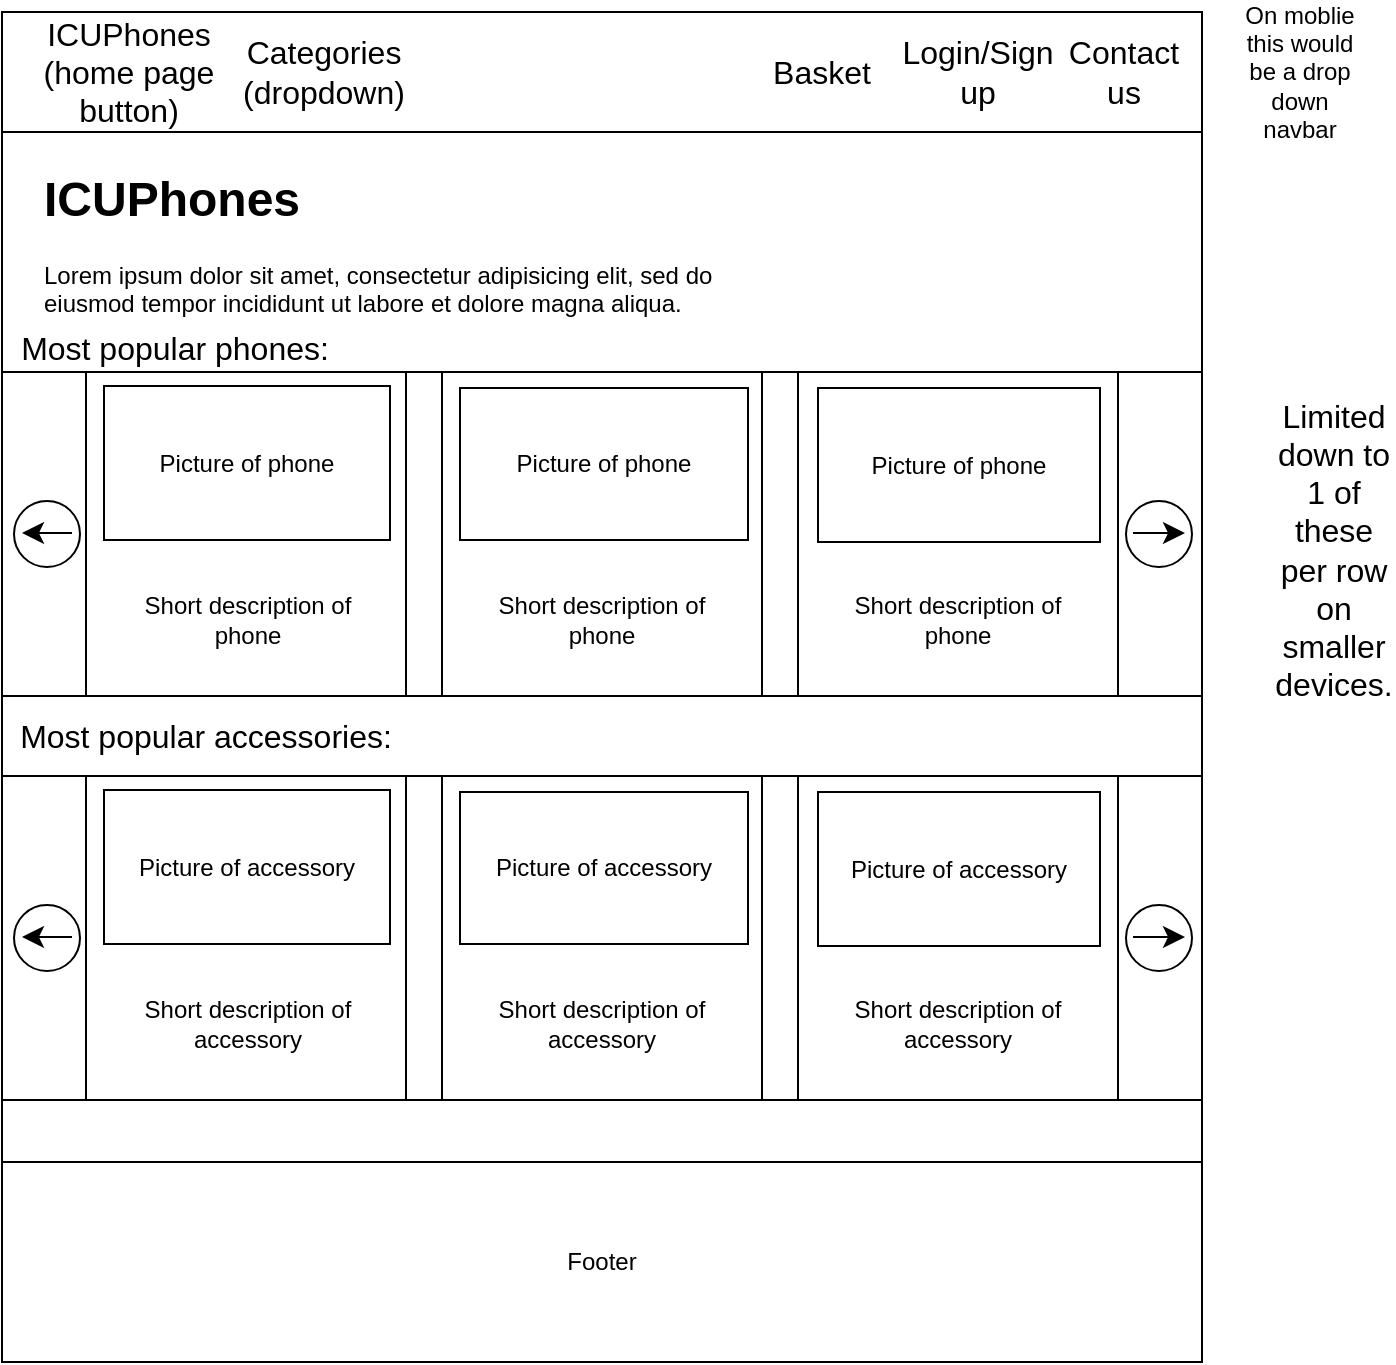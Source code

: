 <mxfile version="23.1.7" type="onedrive" pages="8">
  <diagram name="Home page" id="2J3tJFXeHp1UOmPfLcGs">
    <mxGraphModel grid="0" page="0" gridSize="10" guides="1" tooltips="1" connect="1" arrows="1" fold="1" pageScale="1" pageWidth="827" pageHeight="1169" math="0" shadow="0">
      <root>
        <mxCell id="0" />
        <mxCell id="1" parent="0" />
        <mxCell id="04mF1oczm_JuJKHATLaZ-1" value="" style="rounded=0;whiteSpace=wrap;html=1;" vertex="1" parent="1">
          <mxGeometry x="-83" y="-112" width="600" height="675" as="geometry" />
        </mxCell>
        <mxCell id="04mF1oczm_JuJKHATLaZ-4" value="" style="rounded=0;whiteSpace=wrap;html=1;" vertex="1" parent="1">
          <mxGeometry x="-83" y="-112" width="600" height="60" as="geometry" />
        </mxCell>
        <mxCell id="04mF1oczm_JuJKHATLaZ-5" value="ICUPhones (home page button)" style="text;html=1;align=center;verticalAlign=middle;whiteSpace=wrap;rounded=0;;fontSize=16;" vertex="1" parent="1">
          <mxGeometry x="-77" y="-97" width="115" height="30" as="geometry" />
        </mxCell>
        <mxCell id="04mF1oczm_JuJKHATLaZ-6" value="Contact us" style="text;html=1;align=center;verticalAlign=middle;whiteSpace=wrap;rounded=0;;fontSize=16;" vertex="1" parent="1">
          <mxGeometry x="448" y="-97" width="60" height="30" as="geometry" />
        </mxCell>
        <mxCell id="04mF1oczm_JuJKHATLaZ-7" value="Login/Sign up" style="text;html=1;align=center;verticalAlign=middle;whiteSpace=wrap;rounded=0;;fontSize=16;" vertex="1" parent="1">
          <mxGeometry x="375" y="-97" width="60" height="30" as="geometry" />
        </mxCell>
        <mxCell id="04mF1oczm_JuJKHATLaZ-10" value="Basket" style="text;html=1;align=center;verticalAlign=middle;whiteSpace=wrap;rounded=0;;fontSize=16;" vertex="1" parent="1">
          <mxGeometry x="297" y="-97" width="60" height="30" as="geometry" />
        </mxCell>
        <mxCell id="04mF1oczm_JuJKHATLaZ-11" value="Footer" style="rounded=0;whiteSpace=wrap;html=1;" vertex="1" parent="1">
          <mxGeometry x="-83" y="463" width="600" height="100" as="geometry" />
        </mxCell>
        <mxCell id="Ve1KUpYizb3Ycw6ySm-Z-1" value="&lt;h1&gt;ICUPhones&lt;/h1&gt;&lt;p&gt;Lorem ipsum dolor sit amet, consectetur adipisicing elit, sed do eiusmod tempor incididunt ut labore et dolore magna aliqua.&lt;/p&gt;" style="text;html=1;spacing=5;spacingTop=-20;whiteSpace=wrap;overflow=hidden;rounded=0;" vertex="1" parent="1">
          <mxGeometry x="-67" y="-38" width="350" height="120" as="geometry" />
        </mxCell>
        <mxCell id="Ve1KUpYizb3Ycw6ySm-Z-2" value="Most popular phones:" style="text;html=1;align=center;verticalAlign=middle;whiteSpace=wrap;rounded=0;;fontSize=16;" vertex="1" parent="1">
          <mxGeometry x="-77" y="41" width="161" height="30" as="geometry" />
        </mxCell>
        <mxCell id="Ve1KUpYizb3Ycw6ySm-Z-3" value="" style="rounded=0;whiteSpace=wrap;html=1;" vertex="1" parent="1">
          <mxGeometry x="-83" y="68" width="600" height="162" as="geometry" />
        </mxCell>
        <mxCell id="Ve1KUpYizb3Ycw6ySm-Z-4" value="Most popular accessories:" style="text;html=1;align=center;verticalAlign=middle;whiteSpace=wrap;rounded=0;;fontSize=16;" vertex="1" parent="1">
          <mxGeometry x="-77" y="235" width="192" height="30" as="geometry" />
        </mxCell>
        <mxCell id="Ve1KUpYizb3Ycw6ySm-Z-6" value="" style="rounded=0;whiteSpace=wrap;html=1;" vertex="1" parent="1">
          <mxGeometry x="-41" y="68" width="160" height="162" as="geometry" />
        </mxCell>
        <mxCell id="Ve1KUpYizb3Ycw6ySm-Z-7" value="" style="rounded=0;whiteSpace=wrap;html=1;" vertex="1" parent="1">
          <mxGeometry x="137" y="68" width="160" height="162" as="geometry" />
        </mxCell>
        <mxCell id="Ve1KUpYizb3Ycw6ySm-Z-8" value="" style="rounded=0;whiteSpace=wrap;html=1;" vertex="1" parent="1">
          <mxGeometry x="315" y="68" width="160" height="162" as="geometry" />
        </mxCell>
        <mxCell id="Ve1KUpYizb3Ycw6ySm-Z-9" value="" style="ellipse;whiteSpace=wrap;html=1;aspect=fixed;" vertex="1" parent="1">
          <mxGeometry x="-77" y="132.5" width="33" height="33" as="geometry" />
        </mxCell>
        <mxCell id="Ve1KUpYizb3Ycw6ySm-Z-10" value="" style="endArrow=classic;html=1;rounded=0;fontSize=12;startSize=8;endSize=8;" edge="1" parent="1">
          <mxGeometry width="50" height="50" relative="1" as="geometry">
            <mxPoint x="-48" y="148.5" as="sourcePoint" />
            <mxPoint x="-73" y="148.5" as="targetPoint" />
          </mxGeometry>
        </mxCell>
        <mxCell id="Ve1KUpYizb3Ycw6ySm-Z-13" value="" style="ellipse;whiteSpace=wrap;html=1;aspect=fixed;" vertex="1" parent="1">
          <mxGeometry x="479" y="132.5" width="33" height="33" as="geometry" />
        </mxCell>
        <mxCell id="Ve1KUpYizb3Ycw6ySm-Z-14" value="" style="endArrow=classic;html=1;rounded=0;fontSize=12;startSize=8;endSize=8;" edge="1" parent="1">
          <mxGeometry width="50" height="50" relative="1" as="geometry">
            <mxPoint x="482.5" y="148.5" as="sourcePoint" />
            <mxPoint x="508.5" y="148.5" as="targetPoint" />
          </mxGeometry>
        </mxCell>
        <mxCell id="Ve1KUpYizb3Ycw6ySm-Z-15" value="Picture of phone" style="rounded=0;whiteSpace=wrap;html=1;" vertex="1" parent="1">
          <mxGeometry x="-32" y="75" width="143" height="77" as="geometry" />
        </mxCell>
        <mxCell id="Ve1KUpYizb3Ycw6ySm-Z-16" value="Picture of phone" style="rounded=0;whiteSpace=wrap;html=1;" vertex="1" parent="1">
          <mxGeometry x="146" y="76" width="144" height="76" as="geometry" />
        </mxCell>
        <mxCell id="Ve1KUpYizb3Ycw6ySm-Z-17" value="Picture of phone" style="rounded=0;whiteSpace=wrap;html=1;" vertex="1" parent="1">
          <mxGeometry x="325" y="76" width="141" height="77" as="geometry" />
        </mxCell>
        <mxCell id="Ve1KUpYizb3Ycw6ySm-Z-18" value="Short description of phone" style="text;html=1;align=center;verticalAlign=middle;whiteSpace=wrap;rounded=0;;fontSize=12;" vertex="1" parent="1">
          <mxGeometry x="-31" y="159" width="142" height="66" as="geometry" />
        </mxCell>
        <mxCell id="Ve1KUpYizb3Ycw6ySm-Z-19" value="Short description of phone" style="text;html=1;align=center;verticalAlign=middle;whiteSpace=wrap;rounded=0;;fontSize=12;" vertex="1" parent="1">
          <mxGeometry x="146" y="159" width="142" height="66" as="geometry" />
        </mxCell>
        <mxCell id="Ve1KUpYizb3Ycw6ySm-Z-20" value="Short description of phone" style="text;html=1;align=center;verticalAlign=middle;whiteSpace=wrap;rounded=0;;fontSize=12;" vertex="1" parent="1">
          <mxGeometry x="324" y="159" width="142" height="66" as="geometry" />
        </mxCell>
        <mxCell id="Ve1KUpYizb3Ycw6ySm-Z-21" value="" style="rounded=0;whiteSpace=wrap;html=1;" vertex="1" parent="1">
          <mxGeometry x="-83" y="270" width="600" height="162" as="geometry" />
        </mxCell>
        <mxCell id="Ve1KUpYizb3Ycw6ySm-Z-22" value="" style="rounded=0;whiteSpace=wrap;html=1;" vertex="1" parent="1">
          <mxGeometry x="-41" y="270" width="160" height="162" as="geometry" />
        </mxCell>
        <mxCell id="Ve1KUpYizb3Ycw6ySm-Z-23" value="" style="rounded=0;whiteSpace=wrap;html=1;" vertex="1" parent="1">
          <mxGeometry x="137" y="270" width="160" height="162" as="geometry" />
        </mxCell>
        <mxCell id="Ve1KUpYizb3Ycw6ySm-Z-24" value="" style="rounded=0;whiteSpace=wrap;html=1;" vertex="1" parent="1">
          <mxGeometry x="315" y="270" width="160" height="162" as="geometry" />
        </mxCell>
        <mxCell id="Ve1KUpYizb3Ycw6ySm-Z-25" value="" style="ellipse;whiteSpace=wrap;html=1;aspect=fixed;" vertex="1" parent="1">
          <mxGeometry x="-77" y="334.5" width="33" height="33" as="geometry" />
        </mxCell>
        <mxCell id="Ve1KUpYizb3Ycw6ySm-Z-26" value="" style="endArrow=classic;html=1;rounded=0;fontSize=12;startSize=8;endSize=8;" edge="1" parent="1">
          <mxGeometry width="50" height="50" relative="1" as="geometry">
            <mxPoint x="-48" y="350.5" as="sourcePoint" />
            <mxPoint x="-73" y="350.5" as="targetPoint" />
          </mxGeometry>
        </mxCell>
        <mxCell id="Ve1KUpYizb3Ycw6ySm-Z-27" value="" style="ellipse;whiteSpace=wrap;html=1;aspect=fixed;" vertex="1" parent="1">
          <mxGeometry x="479" y="334.5" width="33" height="33" as="geometry" />
        </mxCell>
        <mxCell id="Ve1KUpYizb3Ycw6ySm-Z-28" value="" style="endArrow=classic;html=1;rounded=0;fontSize=12;startSize=8;endSize=8;" edge="1" parent="1">
          <mxGeometry width="50" height="50" relative="1" as="geometry">
            <mxPoint x="482.5" y="350.5" as="sourcePoint" />
            <mxPoint x="508.5" y="350.5" as="targetPoint" />
          </mxGeometry>
        </mxCell>
        <mxCell id="Ve1KUpYizb3Ycw6ySm-Z-29" value="Picture of accessory" style="rounded=0;whiteSpace=wrap;html=1;" vertex="1" parent="1">
          <mxGeometry x="-32" y="277" width="143" height="77" as="geometry" />
        </mxCell>
        <mxCell id="Ve1KUpYizb3Ycw6ySm-Z-30" value="Picture of accessory" style="rounded=0;whiteSpace=wrap;html=1;" vertex="1" parent="1">
          <mxGeometry x="146" y="278" width="144" height="76" as="geometry" />
        </mxCell>
        <mxCell id="Ve1KUpYizb3Ycw6ySm-Z-31" value="Picture of accessory" style="rounded=0;whiteSpace=wrap;html=1;" vertex="1" parent="1">
          <mxGeometry x="325" y="278" width="141" height="77" as="geometry" />
        </mxCell>
        <mxCell id="Ve1KUpYizb3Ycw6ySm-Z-32" value="Short description of accessory" style="text;html=1;align=center;verticalAlign=middle;whiteSpace=wrap;rounded=0;;fontSize=12;" vertex="1" parent="1">
          <mxGeometry x="-31" y="361" width="142" height="66" as="geometry" />
        </mxCell>
        <mxCell id="Ve1KUpYizb3Ycw6ySm-Z-33" value="Short description of accessory" style="text;html=1;align=center;verticalAlign=middle;whiteSpace=wrap;rounded=0;;fontSize=12;" vertex="1" parent="1">
          <mxGeometry x="146" y="361" width="142" height="66" as="geometry" />
        </mxCell>
        <mxCell id="Ve1KUpYizb3Ycw6ySm-Z-34" value="Short description of accessory" style="text;html=1;align=center;verticalAlign=middle;whiteSpace=wrap;rounded=0;;fontSize=12;" vertex="1" parent="1">
          <mxGeometry x="324" y="361" width="142" height="66" as="geometry" />
        </mxCell>
        <mxCell id="Ve1KUpYizb3Ycw6ySm-Z-35" value="Categories (dropdown)" style="text;html=1;align=center;verticalAlign=middle;whiteSpace=wrap;rounded=0;;fontSize=16;" vertex="1" parent="1">
          <mxGeometry x="48" y="-97" width="60" height="30" as="geometry" />
        </mxCell>
        <mxCell id="YAZrsOTpeA7usz8JG_Oa-1" value="Limited down to 1 of these per row on smaller devices." style="text;html=1;align=center;verticalAlign=middle;whiteSpace=wrap;rounded=0;fontSize=16;" vertex="1" parent="1">
          <mxGeometry x="553" y="142" width="60" height="30" as="geometry" />
        </mxCell>
        <mxCell id="hyUwRSsXL55jEOOHGZd--1" value="On moblie this would be a drop down navbar" style="text;html=1;align=center;verticalAlign=middle;whiteSpace=wrap;rounded=0;" vertex="1" parent="1">
          <mxGeometry x="536" y="-97" width="60" height="30" as="geometry" />
        </mxCell>
      </root>
    </mxGraphModel>
  </diagram>
  <diagram id="jII_pIbXoAba7rNEWKMD" name="Contact us">
    <mxGraphModel grid="0" page="0" gridSize="10" guides="1" tooltips="1" connect="1" arrows="1" fold="1" pageScale="1" pageWidth="827" pageHeight="1169" math="0" shadow="0">
      <root>
        <mxCell id="0" />
        <mxCell id="1" parent="0" />
        <mxCell id="JBblYrKfIaCpEpmU0I25-1" value="" style="rounded=0;whiteSpace=wrap;html=1;" vertex="1" parent="1">
          <mxGeometry x="-83" y="-112" width="600" height="675" as="geometry" />
        </mxCell>
        <mxCell id="JBblYrKfIaCpEpmU0I25-2" value="" style="rounded=0;whiteSpace=wrap;html=1;" vertex="1" parent="1">
          <mxGeometry x="-83" y="-112" width="600" height="60" as="geometry" />
        </mxCell>
        <mxCell id="JBblYrKfIaCpEpmU0I25-3" value="ICUPhones (home page button)" style="text;html=1;align=center;verticalAlign=middle;whiteSpace=wrap;rounded=0;;fontSize=16;" vertex="1" parent="1">
          <mxGeometry x="-77" y="-97" width="115" height="30" as="geometry" />
        </mxCell>
        <mxCell id="JBblYrKfIaCpEpmU0I25-4" value="Contact us" style="text;html=1;align=center;verticalAlign=middle;whiteSpace=wrap;rounded=0;;fontSize=16;" vertex="1" parent="1">
          <mxGeometry x="448" y="-97" width="60" height="30" as="geometry" />
        </mxCell>
        <mxCell id="JBblYrKfIaCpEpmU0I25-5" value="Login/Sign up" style="text;html=1;align=center;verticalAlign=middle;whiteSpace=wrap;rounded=0;;fontSize=16;" vertex="1" parent="1">
          <mxGeometry x="375" y="-97" width="60" height="30" as="geometry" />
        </mxCell>
        <mxCell id="JBblYrKfIaCpEpmU0I25-6" value="Basket" style="text;html=1;align=center;verticalAlign=middle;whiteSpace=wrap;rounded=0;;fontSize=16;" vertex="1" parent="1">
          <mxGeometry x="297" y="-97" width="60" height="30" as="geometry" />
        </mxCell>
        <mxCell id="JBblYrKfIaCpEpmU0I25-7" value="Footer" style="rounded=0;whiteSpace=wrap;html=1;" vertex="1" parent="1">
          <mxGeometry x="-83" y="463" width="600" height="100" as="geometry" />
        </mxCell>
        <mxCell id="tV07OY3lc2qLV0bxGWFJ-1" value="&lt;h1&gt;Having trouble?&lt;/h1&gt;&lt;p&gt;Lorem ipsum dolor sit amet, consectetur adipisicing elit, sed do eiusmod tempor incididunt ut labore et dolore magna aliqua.&lt;/p&gt;" style="text;html=1;spacing=5;spacingTop=-20;whiteSpace=wrap;overflow=hidden;rounded=0;" vertex="1" parent="1">
          <mxGeometry x="-60" y="-42" width="228" height="120" as="geometry" />
        </mxCell>
        <mxCell id="tV07OY3lc2qLV0bxGWFJ-2" value="" style="rounded=0;whiteSpace=wrap;html=1;" vertex="1" parent="1">
          <mxGeometry x="-71" y="73" width="578" height="273" as="geometry" />
        </mxCell>
        <mxCell id="tV07OY3lc2qLV0bxGWFJ-3" value="Name (optional):" style="text;html=1;align=center;verticalAlign=middle;whiteSpace=wrap;rounded=0;;fontSize=12;" vertex="1" parent="1">
          <mxGeometry x="-56" y="91" width="60" height="30" as="geometry" />
        </mxCell>
        <mxCell id="tV07OY3lc2qLV0bxGWFJ-4" value="Email:" style="text;html=1;align=center;verticalAlign=middle;whiteSpace=wrap;rounded=0;;fontSize=12;" vertex="1" parent="1">
          <mxGeometry x="-56" y="133" width="60" height="30" as="geometry" />
        </mxCell>
        <mxCell id="tV07OY3lc2qLV0bxGWFJ-6" value="Type of issue:" style="text;html=1;align=center;verticalAlign=middle;whiteSpace=wrap;rounded=0;;fontSize=12;" vertex="1" parent="1">
          <mxGeometry x="-56" y="174" width="60" height="30" as="geometry" />
        </mxCell>
        <mxCell id="tV07OY3lc2qLV0bxGWFJ-7" value="Description of issue:" style="text;html=1;align=center;verticalAlign=middle;whiteSpace=wrap;rounded=0;;fontSize=12;" vertex="1" parent="1">
          <mxGeometry x="-56" y="223" width="60" height="30" as="geometry" />
        </mxCell>
        <mxCell id="tV07OY3lc2qLV0bxGWFJ-8" value="" style="rounded=0;whiteSpace=wrap;html=1;" vertex="1" parent="1">
          <mxGeometry x="11" y="93" width="250" height="30" as="geometry" />
        </mxCell>
        <mxCell id="tV07OY3lc2qLV0bxGWFJ-9" value="" style="rounded=0;whiteSpace=wrap;html=1;" vertex="1" parent="1">
          <mxGeometry x="11" y="133" width="250" height="30" as="geometry" />
        </mxCell>
        <mxCell id="tV07OY3lc2qLV0bxGWFJ-10" value="" style="rounded=0;whiteSpace=wrap;html=1;" vertex="1" parent="1">
          <mxGeometry x="11" y="174" width="250" height="30" as="geometry" />
        </mxCell>
        <mxCell id="tV07OY3lc2qLV0bxGWFJ-11" value="" style="rounded=0;whiteSpace=wrap;html=1;" vertex="1" parent="1">
          <mxGeometry x="-56" y="255" width="545" height="83" as="geometry" />
        </mxCell>
        <mxCell id="tV07OY3lc2qLV0bxGWFJ-12" value="&lt;h1&gt;Other ways to contact us.&lt;/h1&gt;&lt;p&gt;Phone number: 555555555.&lt;/p&gt;&lt;p&gt;Email: notreal@emailsite.com&lt;/p&gt;" style="text;html=1;spacing=5;spacingTop=-20;whiteSpace=wrap;overflow=hidden;rounded=0;" vertex="1" parent="1">
          <mxGeometry x="-71" y="343" width="351" height="120" as="geometry" />
        </mxCell>
      </root>
    </mxGraphModel>
  </diagram>
  <diagram id="8rJJ2-NHldKvZKgJDWBi" name="Category page">
    <mxGraphModel grid="0" page="0" gridSize="10" guides="1" tooltips="1" connect="1" arrows="1" fold="1" pageScale="1" pageWidth="827" pageHeight="1169" math="0" shadow="0">
      <root>
        <mxCell id="0" />
        <mxCell id="1" parent="0" />
        <mxCell id="VUkJms_fLcl5fz6gQ_1b-1" value="" style="rounded=0;whiteSpace=wrap;html=1;" vertex="1" parent="1">
          <mxGeometry x="-83" y="-112" width="600" height="675" as="geometry" />
        </mxCell>
        <mxCell id="VUkJms_fLcl5fz6gQ_1b-2" value="" style="rounded=0;whiteSpace=wrap;html=1;" vertex="1" parent="1">
          <mxGeometry x="-83" y="-112" width="600" height="60" as="geometry" />
        </mxCell>
        <mxCell id="VUkJms_fLcl5fz6gQ_1b-3" value="ICUPhones (home page button)" style="text;html=1;align=center;verticalAlign=middle;whiteSpace=wrap;rounded=0;;fontSize=16;" vertex="1" parent="1">
          <mxGeometry x="-77" y="-97" width="115" height="30" as="geometry" />
        </mxCell>
        <mxCell id="VUkJms_fLcl5fz6gQ_1b-4" value="Contact us" style="text;html=1;align=center;verticalAlign=middle;whiteSpace=wrap;rounded=0;;fontSize=16;" vertex="1" parent="1">
          <mxGeometry x="448" y="-97" width="60" height="30" as="geometry" />
        </mxCell>
        <mxCell id="VUkJms_fLcl5fz6gQ_1b-5" value="Login/Sign up" style="text;html=1;align=center;verticalAlign=middle;whiteSpace=wrap;rounded=0;;fontSize=16;" vertex="1" parent="1">
          <mxGeometry x="375" y="-97" width="60" height="30" as="geometry" />
        </mxCell>
        <mxCell id="VUkJms_fLcl5fz6gQ_1b-6" value="Basket" style="text;html=1;align=center;verticalAlign=middle;whiteSpace=wrap;rounded=0;;fontSize=16;" vertex="1" parent="1">
          <mxGeometry x="297" y="-97" width="60" height="30" as="geometry" />
        </mxCell>
        <mxCell id="VUkJms_fLcl5fz6gQ_1b-7" value="Footer" style="rounded=0;whiteSpace=wrap;html=1;" vertex="1" parent="1">
          <mxGeometry x="-83" y="463" width="600" height="100" as="geometry" />
        </mxCell>
        <mxCell id="KwlfQMptiEDxXoZjKcDr-1" value="&lt;h1&gt;(Category name)&lt;/h1&gt;&lt;p&gt;(Description of the category)&lt;/p&gt;" style="text;html=1;spacing=5;spacingTop=-20;whiteSpace=wrap;overflow=hidden;rounded=0;" vertex="1" parent="1">
          <mxGeometry x="-65" y="-41" width="365" height="120" as="geometry" />
        </mxCell>
        <mxCell id="Mju_uXdm7G41mVfvTUWO-1" value="Picture of phone" style="rounded=0;whiteSpace=wrap;html=1;" vertex="1" parent="1">
          <mxGeometry x="-58" y="79" width="157" height="139" as="geometry" />
        </mxCell>
        <mxCell id="Mju_uXdm7G41mVfvTUWO-2" value="Picture of phone" style="rounded=0;whiteSpace=wrap;html=1;" vertex="1" parent="1">
          <mxGeometry x="136" y="79" width="157" height="139" as="geometry" />
        </mxCell>
        <mxCell id="Mju_uXdm7G41mVfvTUWO-3" value="Picture of phone" style="rounded=0;whiteSpace=wrap;html=1;" vertex="1" parent="1">
          <mxGeometry x="330" y="79" width="157" height="139" as="geometry" />
        </mxCell>
        <mxCell id="Mju_uXdm7G41mVfvTUWO-4" value="Name of phone" style="rounded=0;whiteSpace=wrap;html=1;" vertex="1" parent="1">
          <mxGeometry x="-58" y="218" width="157" height="38" as="geometry" />
        </mxCell>
        <mxCell id="Mju_uXdm7G41mVfvTUWO-5" value="Name of phone" style="rounded=0;whiteSpace=wrap;html=1;" vertex="1" parent="1">
          <mxGeometry x="136" y="218" width="157" height="38" as="geometry" />
        </mxCell>
        <mxCell id="Mju_uXdm7G41mVfvTUWO-6" value="Name of phone" style="rounded=0;whiteSpace=wrap;html=1;" vertex="1" parent="1">
          <mxGeometry x="330" y="218" width="157" height="38" as="geometry" />
        </mxCell>
        <mxCell id="Mju_uXdm7G41mVfvTUWO-7" value="Picture of phone" style="rounded=0;whiteSpace=wrap;html=1;" vertex="1" parent="1">
          <mxGeometry x="-58" y="271" width="157" height="139" as="geometry" />
        </mxCell>
        <mxCell id="Mju_uXdm7G41mVfvTUWO-8" value="Picture of phone" style="rounded=0;whiteSpace=wrap;html=1;" vertex="1" parent="1">
          <mxGeometry x="136" y="271" width="157" height="139" as="geometry" />
        </mxCell>
        <mxCell id="Mju_uXdm7G41mVfvTUWO-9" value="Picture of phone" style="rounded=0;whiteSpace=wrap;html=1;" vertex="1" parent="1">
          <mxGeometry x="330" y="271" width="157" height="139" as="geometry" />
        </mxCell>
        <mxCell id="Mju_uXdm7G41mVfvTUWO-10" value="Name of phone" style="rounded=0;whiteSpace=wrap;html=1;" vertex="1" parent="1">
          <mxGeometry x="-58" y="410" width="157" height="38" as="geometry" />
        </mxCell>
        <mxCell id="Mju_uXdm7G41mVfvTUWO-11" value="Name of phone" style="rounded=0;whiteSpace=wrap;html=1;" vertex="1" parent="1">
          <mxGeometry x="136" y="410" width="157" height="38" as="geometry" />
        </mxCell>
        <mxCell id="Mju_uXdm7G41mVfvTUWO-12" value="Name of phone" style="rounded=0;whiteSpace=wrap;html=1;" vertex="1" parent="1">
          <mxGeometry x="330" y="410" width="157" height="38" as="geometry" />
        </mxCell>
        <mxCell id="Mju_uXdm7G41mVfvTUWO-13" value="Scroll down for more." style="text;html=1;align=center;verticalAlign=middle;whiteSpace=wrap;rounded=0;;fontSize=16;" vertex="1" parent="1">
          <mxGeometry x="138" y="594" width="170" height="30" as="geometry" />
        </mxCell>
        <mxCell id="jfmAIzVaLdSny842iVoy-1" value="Limited down to 1 of these per row on smaller devices." style="text;html=1;align=center;verticalAlign=middle;whiteSpace=wrap;rounded=0;fontSize=16;" vertex="1" parent="1">
          <mxGeometry x="554" y="163" width="60" height="30" as="geometry" />
        </mxCell>
      </root>
    </mxGraphModel>
  </diagram>
  <diagram id="9UMg003qZdW72lsUbUJY" name="Login / Sign up page">
    <mxGraphModel grid="0" page="0" gridSize="10" guides="1" tooltips="1" connect="1" arrows="1" fold="1" pageScale="1" pageWidth="827" pageHeight="1169" math="0" shadow="0">
      <root>
        <mxCell id="0" />
        <mxCell id="1" parent="0" />
        <mxCell id="wQfnEraJrzrEU6wPM7q4-1" value="" style="rounded=0;whiteSpace=wrap;html=1;" vertex="1" parent="1">
          <mxGeometry x="-83" y="-112" width="600" height="675" as="geometry" />
        </mxCell>
        <mxCell id="wQfnEraJrzrEU6wPM7q4-2" value="" style="rounded=0;whiteSpace=wrap;html=1;" vertex="1" parent="1">
          <mxGeometry x="-83" y="-112" width="600" height="60" as="geometry" />
        </mxCell>
        <mxCell id="wQfnEraJrzrEU6wPM7q4-3" value="ICUPhones (home page button)" style="text;html=1;align=center;verticalAlign=middle;whiteSpace=wrap;rounded=0;;fontSize=16;" vertex="1" parent="1">
          <mxGeometry x="-77" y="-97" width="115" height="30" as="geometry" />
        </mxCell>
        <mxCell id="wQfnEraJrzrEU6wPM7q4-4" value="Contact us" style="text;html=1;align=center;verticalAlign=middle;whiteSpace=wrap;rounded=0;;fontSize=16;" vertex="1" parent="1">
          <mxGeometry x="448" y="-97" width="60" height="30" as="geometry" />
        </mxCell>
        <mxCell id="wQfnEraJrzrEU6wPM7q4-5" value="Login/Sign up" style="text;html=1;align=center;verticalAlign=middle;whiteSpace=wrap;rounded=0;;fontSize=16;" vertex="1" parent="1">
          <mxGeometry x="375" y="-97" width="60" height="30" as="geometry" />
        </mxCell>
        <mxCell id="wQfnEraJrzrEU6wPM7q4-6" value="Basket" style="text;html=1;align=center;verticalAlign=middle;whiteSpace=wrap;rounded=0;;fontSize=16;" vertex="1" parent="1">
          <mxGeometry x="297" y="-97" width="60" height="30" as="geometry" />
        </mxCell>
        <mxCell id="wQfnEraJrzrEU6wPM7q4-7" value="Footer" style="rounded=0;whiteSpace=wrap;html=1;" vertex="1" parent="1">
          <mxGeometry x="-83" y="463" width="600" height="100" as="geometry" />
        </mxCell>
        <mxCell id="ODvwSp3UGVQ7lPtLB79a-1" value="&lt;h1&gt;Login&lt;/h1&gt;" style="text;html=1;spacing=5;spacingTop=-20;whiteSpace=wrap;overflow=hidden;rounded=0;" vertex="1" parent="1">
          <mxGeometry x="-58" y="-36" width="80" height="40" as="geometry" />
        </mxCell>
        <mxCell id="ODvwSp3UGVQ7lPtLB79a-2" value="Username:" style="text;html=1;align=center;verticalAlign=middle;whiteSpace=wrap;rounded=0;;fontSize=16;" vertex="1" parent="1">
          <mxGeometry x="-58" y="15" width="60" height="30" as="geometry" />
        </mxCell>
        <mxCell id="ODvwSp3UGVQ7lPtLB79a-3" value="Password:" style="text;html=1;align=center;verticalAlign=middle;whiteSpace=wrap;rounded=0;;fontSize=16;" vertex="1" parent="1">
          <mxGeometry x="-58" y="54" width="60" height="30" as="geometry" />
        </mxCell>
        <mxCell id="ODvwSp3UGVQ7lPtLB79a-4" value="Login" style="rounded=0;whiteSpace=wrap;html=1;" vertex="1" parent="1">
          <mxGeometry x="-60" y="104" width="68" height="30" as="geometry" />
        </mxCell>
        <mxCell id="ODvwSp3UGVQ7lPtLB79a-5" value="" style="rounded=0;whiteSpace=wrap;html=1;" vertex="1" parent="1">
          <mxGeometry x="26" y="15" width="175" height="32" as="geometry" />
        </mxCell>
        <mxCell id="ODvwSp3UGVQ7lPtLB79a-6" value="Hidden text variant" style="rounded=0;whiteSpace=wrap;html=1;" vertex="1" parent="1">
          <mxGeometry x="26" y="56" width="175" height="32" as="geometry" />
        </mxCell>
        <mxCell id="ODvwSp3UGVQ7lPtLB79a-7" value="Forgot my username / password" style="text;html=1;align=center;verticalAlign=middle;whiteSpace=wrap;rounded=0;;fontSize=10;" vertex="1" parent="1">
          <mxGeometry x="22" y="104" width="126" height="30" as="geometry" />
        </mxCell>
        <mxCell id="ODvwSp3UGVQ7lPtLB79a-8" value="&lt;h1&gt;Sign up&lt;/h1&gt;" style="text;html=1;spacing=5;spacingTop=-20;whiteSpace=wrap;overflow=hidden;rounded=0;" vertex="1" parent="1">
          <mxGeometry x="-58" y="168" width="104" height="40" as="geometry" />
        </mxCell>
        <mxCell id="ODvwSp3UGVQ7lPtLB79a-9" value="Username:" style="text;html=1;align=center;verticalAlign=middle;whiteSpace=wrap;rounded=0;;fontSize=16;" vertex="1" parent="1">
          <mxGeometry x="-58" y="211" width="60" height="30" as="geometry" />
        </mxCell>
        <mxCell id="ODvwSp3UGVQ7lPtLB79a-10" value="Password:" style="text;html=1;align=center;verticalAlign=middle;whiteSpace=wrap;rounded=0;;fontSize=16;" vertex="1" parent="1">
          <mxGeometry x="-58" y="247" width="60" height="30" as="geometry" />
        </mxCell>
        <mxCell id="ODvwSp3UGVQ7lPtLB79a-11" value="Confirm password:&amp;nbsp;" style="text;html=1;align=center;verticalAlign=middle;whiteSpace=wrap;rounded=0;;fontSize=16;" vertex="1" parent="1">
          <mxGeometry x="-58" y="288" width="60" height="30" as="geometry" />
        </mxCell>
        <mxCell id="ODvwSp3UGVQ7lPtLB79a-12" value="Email:" style="text;html=1;align=center;verticalAlign=middle;whiteSpace=wrap;rounded=0;;fontSize=16;" vertex="1" parent="1">
          <mxGeometry x="-58" y="331" width="60" height="30" as="geometry" />
        </mxCell>
        <mxCell id="ODvwSp3UGVQ7lPtLB79a-13" value="Sign up" style="rounded=0;whiteSpace=wrap;html=1;" vertex="1" parent="1">
          <mxGeometry x="-60" y="373" width="75" height="28" as="geometry" />
        </mxCell>
        <mxCell id="ODvwSp3UGVQ7lPtLB79a-14" value="" style="rounded=0;whiteSpace=wrap;html=1;" vertex="1" parent="1">
          <mxGeometry x="28" y="210" width="175" height="32" as="geometry" />
        </mxCell>
        <mxCell id="ODvwSp3UGVQ7lPtLB79a-15" value="Hidden text variant" style="rounded=0;whiteSpace=wrap;html=1;" vertex="1" parent="1">
          <mxGeometry x="28" y="247" width="175" height="32" as="geometry" />
        </mxCell>
        <mxCell id="ODvwSp3UGVQ7lPtLB79a-16" value="Hidden text variant" style="rounded=0;whiteSpace=wrap;html=1;" vertex="1" parent="1">
          <mxGeometry x="28" y="288" width="175" height="32" as="geometry" />
        </mxCell>
        <mxCell id="ODvwSp3UGVQ7lPtLB79a-17" value="" style="rounded=0;whiteSpace=wrap;html=1;" vertex="1" parent="1">
          <mxGeometry x="28" y="329" width="175" height="32" as="geometry" />
        </mxCell>
      </root>
    </mxGraphModel>
  </diagram>
  <diagram id="xiApMmC4sZi7Oy01Psqn" name="Phone page">
    <mxGraphModel grid="0" page="0" gridSize="10" guides="1" tooltips="1" connect="1" arrows="1" fold="1" pageScale="1" pageWidth="827" pageHeight="1169" math="0" shadow="0">
      <root>
        <mxCell id="0" />
        <mxCell id="1" parent="0" />
        <mxCell id="gqaSNHuf3_2dsF7fdh1V-1" value="" style="rounded=0;whiteSpace=wrap;html=1;" vertex="1" parent="1">
          <mxGeometry x="-83" y="-112" width="600" height="675" as="geometry" />
        </mxCell>
        <mxCell id="gqaSNHuf3_2dsF7fdh1V-2" value="" style="rounded=0;whiteSpace=wrap;html=1;" vertex="1" parent="1">
          <mxGeometry x="-83" y="-112" width="600" height="60" as="geometry" />
        </mxCell>
        <mxCell id="gqaSNHuf3_2dsF7fdh1V-3" value="ICUPhones (home page button)" style="text;html=1;align=center;verticalAlign=middle;whiteSpace=wrap;rounded=0;;fontSize=16;" vertex="1" parent="1">
          <mxGeometry x="-77" y="-97" width="115" height="30" as="geometry" />
        </mxCell>
        <mxCell id="gqaSNHuf3_2dsF7fdh1V-4" value="Contact us" style="text;html=1;align=center;verticalAlign=middle;whiteSpace=wrap;rounded=0;;fontSize=16;" vertex="1" parent="1">
          <mxGeometry x="448" y="-97" width="60" height="30" as="geometry" />
        </mxCell>
        <mxCell id="gqaSNHuf3_2dsF7fdh1V-5" value="Login/Sign up" style="text;html=1;align=center;verticalAlign=middle;whiteSpace=wrap;rounded=0;;fontSize=16;" vertex="1" parent="1">
          <mxGeometry x="375" y="-97" width="60" height="30" as="geometry" />
        </mxCell>
        <mxCell id="gqaSNHuf3_2dsF7fdh1V-6" value="Basket" style="text;html=1;align=center;verticalAlign=middle;whiteSpace=wrap;rounded=0;;fontSize=16;" vertex="1" parent="1">
          <mxGeometry x="297" y="-97" width="60" height="30" as="geometry" />
        </mxCell>
        <mxCell id="gqaSNHuf3_2dsF7fdh1V-7" value="Footer" style="rounded=0;whiteSpace=wrap;html=1;" vertex="1" parent="1">
          <mxGeometry x="-83" y="463" width="600" height="100" as="geometry" />
        </mxCell>
        <mxCell id="KqeJ8sXSd9Usk9PDt--0-1" value="&lt;h1&gt;(Phone name)&lt;/h1&gt;" style="text;html=1;spacing=5;spacingTop=-20;whiteSpace=wrap;overflow=hidden;rounded=0;" vertex="1" parent="1">
          <mxGeometry x="-69" y="-45" width="168" height="40" as="geometry" />
        </mxCell>
        <mxCell id="KqeJ8sXSd9Usk9PDt--0-2" value="Picture of phone" style="rounded=0;whiteSpace=wrap;html=1;" vertex="1" parent="1">
          <mxGeometry x="-66" y="-1" width="350" height="300" as="geometry" />
        </mxCell>
        <mxCell id="KqeJ8sXSd9Usk9PDt--0-3" value="Phone stats like its storage, battery life, rating , etc" style="text;html=1;align=center;verticalAlign=middle;whiteSpace=wrap;rounded=0;;fontSize=16;" vertex="1" parent="1">
          <mxGeometry x="297" y="-1" width="206" height="302" as="geometry" />
        </mxCell>
        <mxCell id="KqeJ8sXSd9Usk9PDt--0-4" value="Comment box" style="rounded=0;whiteSpace=wrap;html=1;" vertex="1" parent="1">
          <mxGeometry x="-66" y="338" width="569" height="55" as="geometry" />
        </mxCell>
        <mxCell id="KqeJ8sXSd9Usk9PDt--0-5" value="" style="verticalLabelPosition=bottom;verticalAlign=top;html=1;shape=mxgraph.basic.star" vertex="1" parent="1">
          <mxGeometry y="343.5" width="13" height="13" as="geometry" />
        </mxCell>
        <mxCell id="KqeJ8sXSd9Usk9PDt--0-6" value="" style="verticalLabelPosition=bottom;verticalAlign=top;html=1;shape=mxgraph.basic.star" vertex="1" parent="1">
          <mxGeometry x="17" y="343.5" width="13" height="13" as="geometry" />
        </mxCell>
        <mxCell id="KqeJ8sXSd9Usk9PDt--0-11" value="" style="verticalLabelPosition=bottom;verticalAlign=top;html=1;shape=mxgraph.basic.star" vertex="1" parent="1">
          <mxGeometry x="34" y="343.5" width="13" height="13" as="geometry" />
        </mxCell>
        <mxCell id="KqeJ8sXSd9Usk9PDt--0-12" value="" style="verticalLabelPosition=bottom;verticalAlign=top;html=1;shape=mxgraph.basic.star" vertex="1" parent="1">
          <mxGeometry x="51" y="343.5" width="13" height="13" as="geometry" />
        </mxCell>
        <mxCell id="KqeJ8sXSd9Usk9PDt--0-13" value="" style="verticalLabelPosition=bottom;verticalAlign=top;html=1;shape=mxgraph.basic.star" vertex="1" parent="1">
          <mxGeometry x="68" y="343.5" width="13" height="13" as="geometry" />
        </mxCell>
        <mxCell id="KqeJ8sXSd9Usk9PDt--0-14" value="(Username)" style="text;html=1;align=center;verticalAlign=middle;whiteSpace=wrap;rounded=0;;fontSize=10;" vertex="1" parent="1">
          <mxGeometry x="-60" y="341" width="60" height="18" as="geometry" />
        </mxCell>
        <mxCell id="KqeJ8sXSd9Usk9PDt--0-15" value="Ratings" style="text;html=1;align=center;verticalAlign=middle;whiteSpace=wrap;rounded=0;;fontSize=16;" vertex="1" parent="1">
          <mxGeometry x="-69" y="305" width="60" height="30" as="geometry" />
        </mxCell>
        <mxCell id="KqeJ8sXSd9Usk9PDt--0-16" value="Comment box" style="rounded=0;whiteSpace=wrap;html=1;" vertex="1" parent="1">
          <mxGeometry x="-66" y="403" width="569" height="55" as="geometry" />
        </mxCell>
        <mxCell id="KqeJ8sXSd9Usk9PDt--0-17" value="" style="verticalLabelPosition=bottom;verticalAlign=top;html=1;shape=mxgraph.basic.star" vertex="1" parent="1">
          <mxGeometry y="408.5" width="13" height="13" as="geometry" />
        </mxCell>
        <mxCell id="KqeJ8sXSd9Usk9PDt--0-18" value="" style="verticalLabelPosition=bottom;verticalAlign=top;html=1;shape=mxgraph.basic.star" vertex="1" parent="1">
          <mxGeometry x="17" y="408.5" width="13" height="13" as="geometry" />
        </mxCell>
        <mxCell id="KqeJ8sXSd9Usk9PDt--0-19" value="" style="verticalLabelPosition=bottom;verticalAlign=top;html=1;shape=mxgraph.basic.star" vertex="1" parent="1">
          <mxGeometry x="34" y="408.5" width="13" height="13" as="geometry" />
        </mxCell>
        <mxCell id="KqeJ8sXSd9Usk9PDt--0-20" value="" style="verticalLabelPosition=bottom;verticalAlign=top;html=1;shape=mxgraph.basic.star" vertex="1" parent="1">
          <mxGeometry x="51" y="408.5" width="13" height="13" as="geometry" />
        </mxCell>
        <mxCell id="KqeJ8sXSd9Usk9PDt--0-21" value="" style="verticalLabelPosition=bottom;verticalAlign=top;html=1;shape=mxgraph.basic.star" vertex="1" parent="1">
          <mxGeometry x="68" y="408.5" width="13" height="13" as="geometry" />
        </mxCell>
        <mxCell id="KqeJ8sXSd9Usk9PDt--0-22" value="(Username)" style="text;html=1;align=center;verticalAlign=middle;whiteSpace=wrap;rounded=0;;fontSize=10;" vertex="1" parent="1">
          <mxGeometry x="-60" y="406" width="60" height="18" as="geometry" />
        </mxCell>
        <mxCell id="KqeJ8sXSd9Usk9PDt--0-25" value="" style="ellipse;whiteSpace=wrap;html=1;aspect=fixed;" vertex="1" parent="1">
          <mxGeometry x="465" y="350.5" width="30" height="30" as="geometry" />
        </mxCell>
        <mxCell id="KqeJ8sXSd9Usk9PDt--0-26" value="" style="endArrow=classic;html=1;rounded=0;fontSize=12;startSize=8;endSize=8;" edge="1" parent="1">
          <mxGeometry width="50" height="50" relative="1" as="geometry">
            <mxPoint x="479.5" y="355" as="sourcePoint" />
            <mxPoint x="479.5" y="376" as="targetPoint" />
          </mxGeometry>
        </mxCell>
        <mxCell id="KqeJ8sXSd9Usk9PDt--0-28" value="Add to basket" style="rounded=0;whiteSpace=wrap;html=1;" vertex="1" parent="1">
          <mxGeometry x="298" y="274" width="78" height="25" as="geometry" />
        </mxCell>
      </root>
    </mxGraphModel>
  </diagram>
  <diagram id="3uljM9unOqzt1PYXIVrd" name="Basket page">
    <mxGraphModel grid="0" page="0" gridSize="10" guides="1" tooltips="1" connect="1" arrows="1" fold="1" pageScale="1" pageWidth="827" pageHeight="1169" math="0" shadow="0">
      <root>
        <mxCell id="0" />
        <mxCell id="1" parent="0" />
        <mxCell id="tYPNxOplMr4Ldmbp54b3-1" value="" style="rounded=0;whiteSpace=wrap;html=1;" vertex="1" parent="1">
          <mxGeometry x="-83" y="-112" width="600" height="675" as="geometry" />
        </mxCell>
        <mxCell id="tYPNxOplMr4Ldmbp54b3-2" value="" style="rounded=0;whiteSpace=wrap;html=1;" vertex="1" parent="1">
          <mxGeometry x="-83" y="-112" width="600" height="60" as="geometry" />
        </mxCell>
        <mxCell id="tYPNxOplMr4Ldmbp54b3-3" value="ICUPhones (home page button)" style="text;html=1;align=center;verticalAlign=middle;whiteSpace=wrap;rounded=0;;fontSize=16;" vertex="1" parent="1">
          <mxGeometry x="-77" y="-97" width="115" height="30" as="geometry" />
        </mxCell>
        <mxCell id="tYPNxOplMr4Ldmbp54b3-4" value="Contact us" style="text;html=1;align=center;verticalAlign=middle;whiteSpace=wrap;rounded=0;;fontSize=16;" vertex="1" parent="1">
          <mxGeometry x="448" y="-97" width="60" height="30" as="geometry" />
        </mxCell>
        <mxCell id="tYPNxOplMr4Ldmbp54b3-5" value="Login/Sign up" style="text;html=1;align=center;verticalAlign=middle;whiteSpace=wrap;rounded=0;;fontSize=16;" vertex="1" parent="1">
          <mxGeometry x="375" y="-97" width="60" height="30" as="geometry" />
        </mxCell>
        <mxCell id="tYPNxOplMr4Ldmbp54b3-6" value="Basket" style="text;html=1;align=center;verticalAlign=middle;whiteSpace=wrap;rounded=0;;fontSize=16;" vertex="1" parent="1">
          <mxGeometry x="297" y="-97" width="60" height="30" as="geometry" />
        </mxCell>
        <mxCell id="tYPNxOplMr4Ldmbp54b3-7" value="Footer" style="rounded=0;whiteSpace=wrap;html=1;" vertex="1" parent="1">
          <mxGeometry x="-83" y="463" width="600" height="100" as="geometry" />
        </mxCell>
        <mxCell id="Y4B4U830xtwtbm2gqVQ_-1" value="&lt;h1&gt;Your basket&lt;/h1&gt;&lt;p&gt;Cost of all items in your basket: £???.??&lt;/p&gt;" style="text;html=1;spacing=5;spacingTop=-20;whiteSpace=wrap;overflow=hidden;rounded=0;" vertex="1" parent="1">
          <mxGeometry x="-68" y="-46" width="190" height="120" as="geometry" />
        </mxCell>
        <mxCell id="AFZDAWnY0jE_vg-bo5Ul-1" value="" style="rounded=0;whiteSpace=wrap;html=1;" vertex="1" parent="1">
          <mxGeometry x="-68" y="55" width="570" height="90" as="geometry" />
        </mxCell>
        <mxCell id="AFZDAWnY0jE_vg-bo5Ul-2" value="" style="rounded=0;whiteSpace=wrap;html=1;" vertex="1" parent="1">
          <mxGeometry x="-61" y="62" width="75" height="75" as="geometry" />
        </mxCell>
        <mxCell id="AFZDAWnY0jE_vg-bo5Ul-4" style="edgeStyle=none;curved=1;rounded=0;orthogonalLoop=1;jettySize=auto;html=1;entryX=0;entryY=0.5;entryDx=0;entryDy=0;fontSize=12;startSize=8;endSize=8;" edge="1" parent="1" source="AFZDAWnY0jE_vg-bo5Ul-3" target="AFZDAWnY0jE_vg-bo5Ul-2">
          <mxGeometry relative="1" as="geometry" />
        </mxCell>
        <mxCell id="AFZDAWnY0jE_vg-bo5Ul-3" value="picture of product" style="text;html=1;align=center;verticalAlign=middle;whiteSpace=wrap;rounded=0;fontSize=16;" vertex="1" parent="1">
          <mxGeometry x="-231" y="57" width="60" height="30" as="geometry" />
        </mxCell>
        <mxCell id="AFZDAWnY0jE_vg-bo5Ul-5" value="Name of product" style="text;html=1;align=center;verticalAlign=middle;whiteSpace=wrap;rounded=0;fontSize=16;" vertex="1" parent="1">
          <mxGeometry x="27" y="62" width="430" height="30" as="geometry" />
        </mxCell>
        <mxCell id="AFZDAWnY0jE_vg-bo5Ul-6" value="Product description" style="text;html=1;align=center;verticalAlign=middle;whiteSpace=wrap;rounded=0;fontSize=12;" vertex="1" parent="1">
          <mxGeometry x="30" y="89" width="413" height="48" as="geometry" />
        </mxCell>
        <mxCell id="AFZDAWnY0jE_vg-bo5Ul-7" value="" style="verticalLabelPosition=bottom;verticalAlign=top;html=1;shape=mxgraph.basic.x" vertex="1" parent="1">
          <mxGeometry x="462" y="85" width="32" height="29" as="geometry" />
        </mxCell>
        <mxCell id="AFZDAWnY0jE_vg-bo5Ul-9" value="" style="rounded=0;whiteSpace=wrap;html=1;" vertex="1" parent="1">
          <mxGeometry x="-66" y="161" width="570" height="90" as="geometry" />
        </mxCell>
        <mxCell id="AFZDAWnY0jE_vg-bo5Ul-10" value="" style="rounded=0;whiteSpace=wrap;html=1;" vertex="1" parent="1">
          <mxGeometry x="-59" y="168" width="75" height="75" as="geometry" />
        </mxCell>
        <mxCell id="AFZDAWnY0jE_vg-bo5Ul-11" value="Name of product" style="text;html=1;align=center;verticalAlign=middle;whiteSpace=wrap;rounded=0;fontSize=16;" vertex="1" parent="1">
          <mxGeometry x="29" y="168" width="430" height="30" as="geometry" />
        </mxCell>
        <mxCell id="AFZDAWnY0jE_vg-bo5Ul-12" value="Product description" style="text;html=1;align=center;verticalAlign=middle;whiteSpace=wrap;rounded=0;fontSize=12;" vertex="1" parent="1">
          <mxGeometry x="32" y="195" width="413" height="48" as="geometry" />
        </mxCell>
        <mxCell id="AFZDAWnY0jE_vg-bo5Ul-13" value="" style="verticalLabelPosition=bottom;verticalAlign=top;html=1;shape=mxgraph.basic.x" vertex="1" parent="1">
          <mxGeometry x="464" y="191" width="32" height="29" as="geometry" />
        </mxCell>
        <mxCell id="AFZDAWnY0jE_vg-bo5Ul-19" value="" style="rounded=0;whiteSpace=wrap;html=1;" vertex="1" parent="1">
          <mxGeometry x="-66" y="263" width="570" height="90" as="geometry" />
        </mxCell>
        <mxCell id="AFZDAWnY0jE_vg-bo5Ul-20" value="" style="rounded=0;whiteSpace=wrap;html=1;" vertex="1" parent="1">
          <mxGeometry x="-59" y="270" width="75" height="75" as="geometry" />
        </mxCell>
        <mxCell id="AFZDAWnY0jE_vg-bo5Ul-21" value="Name of product" style="text;html=1;align=center;verticalAlign=middle;whiteSpace=wrap;rounded=0;fontSize=16;" vertex="1" parent="1">
          <mxGeometry x="29" y="270" width="430" height="30" as="geometry" />
        </mxCell>
        <mxCell id="AFZDAWnY0jE_vg-bo5Ul-22" value="Product description" style="text;html=1;align=center;verticalAlign=middle;whiteSpace=wrap;rounded=0;fontSize=12;" vertex="1" parent="1">
          <mxGeometry x="32" y="297" width="413" height="48" as="geometry" />
        </mxCell>
        <mxCell id="AFZDAWnY0jE_vg-bo5Ul-23" value="" style="verticalLabelPosition=bottom;verticalAlign=top;html=1;shape=mxgraph.basic.x" vertex="1" parent="1">
          <mxGeometry x="464" y="293" width="32" height="29" as="geometry" />
        </mxCell>
        <mxCell id="AFZDAWnY0jE_vg-bo5Ul-24" value="" style="rounded=0;whiteSpace=wrap;html=1;" vertex="1" parent="1">
          <mxGeometry x="-66" y="363" width="570" height="90" as="geometry" />
        </mxCell>
        <mxCell id="AFZDAWnY0jE_vg-bo5Ul-25" value="" style="rounded=0;whiteSpace=wrap;html=1;" vertex="1" parent="1">
          <mxGeometry x="-59" y="370" width="75" height="75" as="geometry" />
        </mxCell>
        <mxCell id="AFZDAWnY0jE_vg-bo5Ul-26" value="Name of product" style="text;html=1;align=center;verticalAlign=middle;whiteSpace=wrap;rounded=0;fontSize=16;" vertex="1" parent="1">
          <mxGeometry x="29" y="370" width="430" height="30" as="geometry" />
        </mxCell>
        <mxCell id="AFZDAWnY0jE_vg-bo5Ul-27" value="Product description" style="text;html=1;align=center;verticalAlign=middle;whiteSpace=wrap;rounded=0;fontSize=12;" vertex="1" parent="1">
          <mxGeometry x="32" y="397" width="413" height="48" as="geometry" />
        </mxCell>
        <mxCell id="AFZDAWnY0jE_vg-bo5Ul-28" value="" style="verticalLabelPosition=bottom;verticalAlign=top;html=1;shape=mxgraph.basic.x" vertex="1" parent="1">
          <mxGeometry x="464" y="393" width="32" height="29" as="geometry" />
        </mxCell>
      </root>
    </mxGraphModel>
  </diagram>
  <diagram id="N8y51JLsLTJhGWBWz9sb" name="Check-out page">
    <mxGraphModel grid="0" page="0" gridSize="10" guides="1" tooltips="1" connect="1" arrows="1" fold="1" pageScale="1" pageWidth="827" pageHeight="1169" math="0" shadow="0">
      <root>
        <mxCell id="0" />
        <mxCell id="1" parent="0" />
        <mxCell id="k7rbj8ParrTxefSqTAyj-1" value="" style="rounded=0;whiteSpace=wrap;html=1;" vertex="1" parent="1">
          <mxGeometry x="-83" y="-112" width="600" height="675" as="geometry" />
        </mxCell>
        <mxCell id="k7rbj8ParrTxefSqTAyj-2" value="" style="rounded=0;whiteSpace=wrap;html=1;" vertex="1" parent="1">
          <mxGeometry x="-83" y="-112" width="600" height="60" as="geometry" />
        </mxCell>
        <mxCell id="k7rbj8ParrTxefSqTAyj-3" value="ICUPhones (home page button)" style="text;html=1;align=center;verticalAlign=middle;whiteSpace=wrap;rounded=0;;fontSize=16;" vertex="1" parent="1">
          <mxGeometry x="-77" y="-97" width="115" height="30" as="geometry" />
        </mxCell>
        <mxCell id="k7rbj8ParrTxefSqTAyj-4" value="Contact us" style="text;html=1;align=center;verticalAlign=middle;whiteSpace=wrap;rounded=0;;fontSize=16;" vertex="1" parent="1">
          <mxGeometry x="448" y="-97" width="60" height="30" as="geometry" />
        </mxCell>
        <mxCell id="k7rbj8ParrTxefSqTAyj-5" value="Login/Sign up" style="text;html=1;align=center;verticalAlign=middle;whiteSpace=wrap;rounded=0;;fontSize=16;" vertex="1" parent="1">
          <mxGeometry x="375" y="-97" width="60" height="30" as="geometry" />
        </mxCell>
        <mxCell id="k7rbj8ParrTxefSqTAyj-6" value="Basket" style="text;html=1;align=center;verticalAlign=middle;whiteSpace=wrap;rounded=0;;fontSize=16;" vertex="1" parent="1">
          <mxGeometry x="297" y="-97" width="60" height="30" as="geometry" />
        </mxCell>
        <mxCell id="k7rbj8ParrTxefSqTAyj-7" value="Footer" style="rounded=0;whiteSpace=wrap;html=1;" vertex="1" parent="1">
          <mxGeometry x="-83" y="463" width="600" height="100" as="geometry" />
        </mxCell>
        <mxCell id="kpw4EL57bbHQy12GzLtU-2" value="Total cost is: £??.??" style="text;html=1;align=center;verticalAlign=middle;whiteSpace=wrap;rounded=0;;fontSize=24;" vertex="1" parent="1">
          <mxGeometry x="-37.5" y="-38" width="156" height="30" as="geometry" />
        </mxCell>
        <mxCell id="kpw4EL57bbHQy12GzLtU-3" value="A list of ways to pay" style="rounded=0;whiteSpace=wrap;html=1;" vertex="1" parent="1">
          <mxGeometry x="160.5" y="3" width="311" height="448" as="geometry" />
        </mxCell>
        <mxCell id="kpw4EL57bbHQy12GzLtU-4" value="All the phones in the basket" style="rounded=0;whiteSpace=wrap;html=1;" vertex="1" parent="1">
          <mxGeometry x="-37.5" y="3" width="188" height="450" as="geometry" />
        </mxCell>
      </root>
    </mxGraphModel>
  </diagram>
  <diagram id="z4z4mJmUuIcvWu_lRVsl" name="Forgot my username / password page">
    <mxGraphModel grid="0" page="0" gridSize="10" guides="1" tooltips="1" connect="1" arrows="1" fold="1" pageScale="1" pageWidth="827" pageHeight="1169" math="0" shadow="0">
      <root>
        <mxCell id="0" />
        <mxCell id="1" parent="0" />
        <mxCell id="5FGX-anN3o89ExdoNfPz-1" value="" style="rounded=0;whiteSpace=wrap;html=1;" vertex="1" parent="1">
          <mxGeometry x="-83" y="-112" width="600" height="675" as="geometry" />
        </mxCell>
        <mxCell id="5FGX-anN3o89ExdoNfPz-2" value="" style="rounded=0;whiteSpace=wrap;html=1;" vertex="1" parent="1">
          <mxGeometry x="-83" y="-112" width="600" height="60" as="geometry" />
        </mxCell>
        <mxCell id="5FGX-anN3o89ExdoNfPz-3" value="ICUPhones (home page button)" style="text;html=1;align=center;verticalAlign=middle;whiteSpace=wrap;rounded=0;;fontSize=16;" vertex="1" parent="1">
          <mxGeometry x="-77" y="-97" width="115" height="30" as="geometry" />
        </mxCell>
        <mxCell id="5FGX-anN3o89ExdoNfPz-4" value="Contact us" style="text;html=1;align=center;verticalAlign=middle;whiteSpace=wrap;rounded=0;;fontSize=16;" vertex="1" parent="1">
          <mxGeometry x="448" y="-97" width="60" height="30" as="geometry" />
        </mxCell>
        <mxCell id="5FGX-anN3o89ExdoNfPz-5" value="Login/Sign up" style="text;html=1;align=center;verticalAlign=middle;whiteSpace=wrap;rounded=0;;fontSize=16;" vertex="1" parent="1">
          <mxGeometry x="375" y="-97" width="60" height="30" as="geometry" />
        </mxCell>
        <mxCell id="5FGX-anN3o89ExdoNfPz-6" value="Basket" style="text;html=1;align=center;verticalAlign=middle;whiteSpace=wrap;rounded=0;;fontSize=16;" vertex="1" parent="1">
          <mxGeometry x="297" y="-97" width="60" height="30" as="geometry" />
        </mxCell>
        <mxCell id="5FGX-anN3o89ExdoNfPz-7" value="Footer" style="rounded=0;whiteSpace=wrap;html=1;" vertex="1" parent="1">
          <mxGeometry x="-83" y="463" width="600" height="100" as="geometry" />
        </mxCell>
        <mxCell id="Aiu8XXjltCK5S823Eumo-1" value="Forgot your username / password?" style="text;html=1;align=center;verticalAlign=middle;whiteSpace=wrap;rounded=0;;fontSize=18;" vertex="1" parent="1">
          <mxGeometry x="-60" y="-38" width="188" height="30" as="geometry" />
        </mxCell>
        <mxCell id="Aiu8XXjltCK5S823Eumo-2" value="Well don&#39;t worry as you can get access to your account just by entering the email you that you gave with the account." style="text;html=1;align=center;verticalAlign=middle;whiteSpace=wrap;rounded=0;;fontSize=16;" vertex="1" parent="1">
          <mxGeometry x="-65" y="2" width="350" height="90" as="geometry" />
        </mxCell>
        <mxCell id="Aiu8XXjltCK5S823Eumo-3" value="Email:" style="text;html=1;align=center;verticalAlign=middle;whiteSpace=wrap;rounded=0;;fontSize=16;" vertex="1" parent="1">
          <mxGeometry x="-65" y="88" width="60" height="30" as="geometry" />
        </mxCell>
        <mxCell id="Aiu8XXjltCK5S823Eumo-4" value="" style="rounded=0;whiteSpace=wrap;html=1;" vertex="1" parent="1">
          <mxGeometry x="3" y="88" width="275" height="30" as="geometry" />
        </mxCell>
        <mxCell id="Aiu8XXjltCK5S823Eumo-5" value="Submit" style="rounded=0;whiteSpace=wrap;html=1;" vertex="1" parent="1">
          <mxGeometry x="-60" y="131" width="70" height="32" as="geometry" />
        </mxCell>
      </root>
    </mxGraphModel>
  </diagram>
</mxfile>
